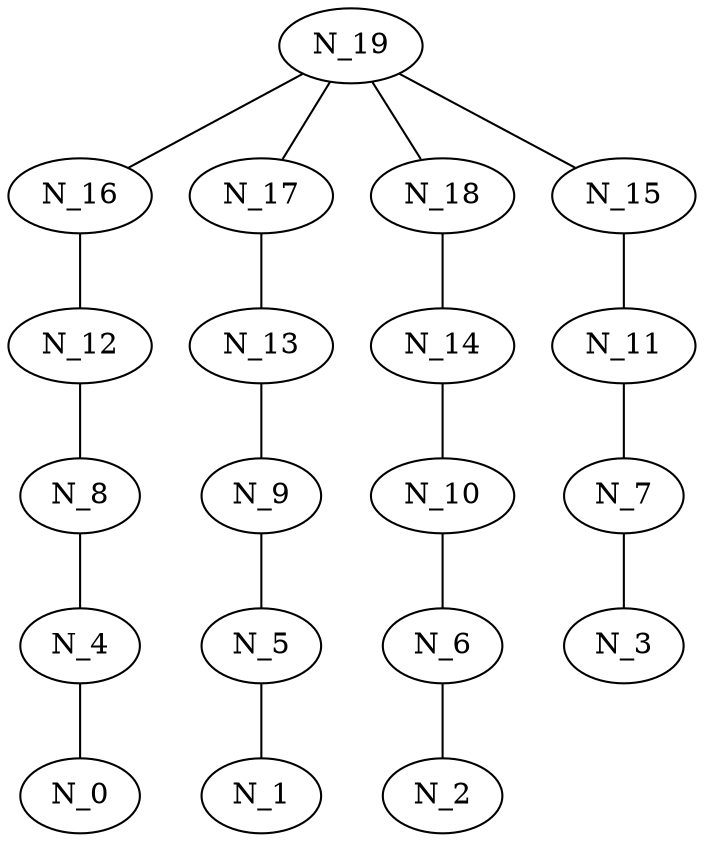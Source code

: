 graph arbolBFS_DFSIterativo {
N_4 -- N_0;
N_5 -- N_1;
N_16 -- N_12;
N_14 -- N_10;
N_11 -- N_7;
N_10 -- N_6;
N_19 -- N_17;
N_13 -- N_9;
N_19 -- N_18;
N_12 -- N_8;
N_15 -- N_11;
N_19 -- N_15;
N_19 -- N_16;
N_9 -- N_5;
N_18 -- N_14;
N_17 -- N_13;
N_6 -- N_2;
N_7 -- N_3;
N_8 -- N_4;
}